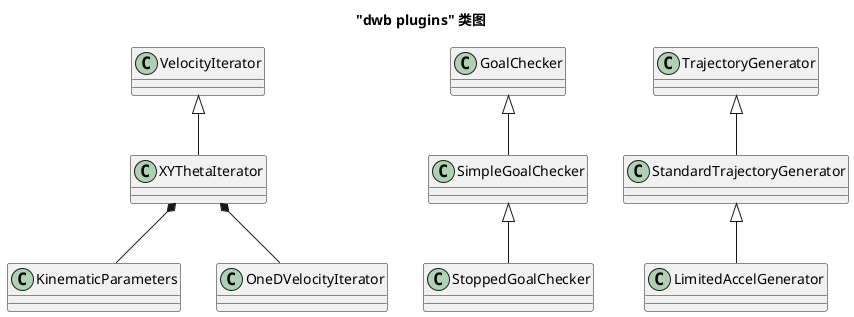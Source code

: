 @startuml
Title "dwb plugins" 类图
class KinematicParameters
{
}

class GoalChecker

class SimpleGoalChecker
{
}

class StoppedGoalChecker
{
}


class VelocityIterator
{
}

class OneDVelocityIterator
{
}
class XYThetaIterator
{
}

class TrajectoryGenerator

class StandardTrajectoryGenerator
{
}

class LimitedAccelGenerator
{
}

XYThetaIterator *-- KinematicParameters
XYThetaIterator *-- OneDVelocityIterator
VelocityIterator <|-- XYThetaIterator
GoalChecker <|-- SimpleGoalChecker
SimpleGoalChecker <|-- StoppedGoalChecker
TrajectoryGenerator <|-- StandardTrajectoryGenerator
StandardTrajectoryGenerator <|-- LimitedAccelGenerator

@enduml
